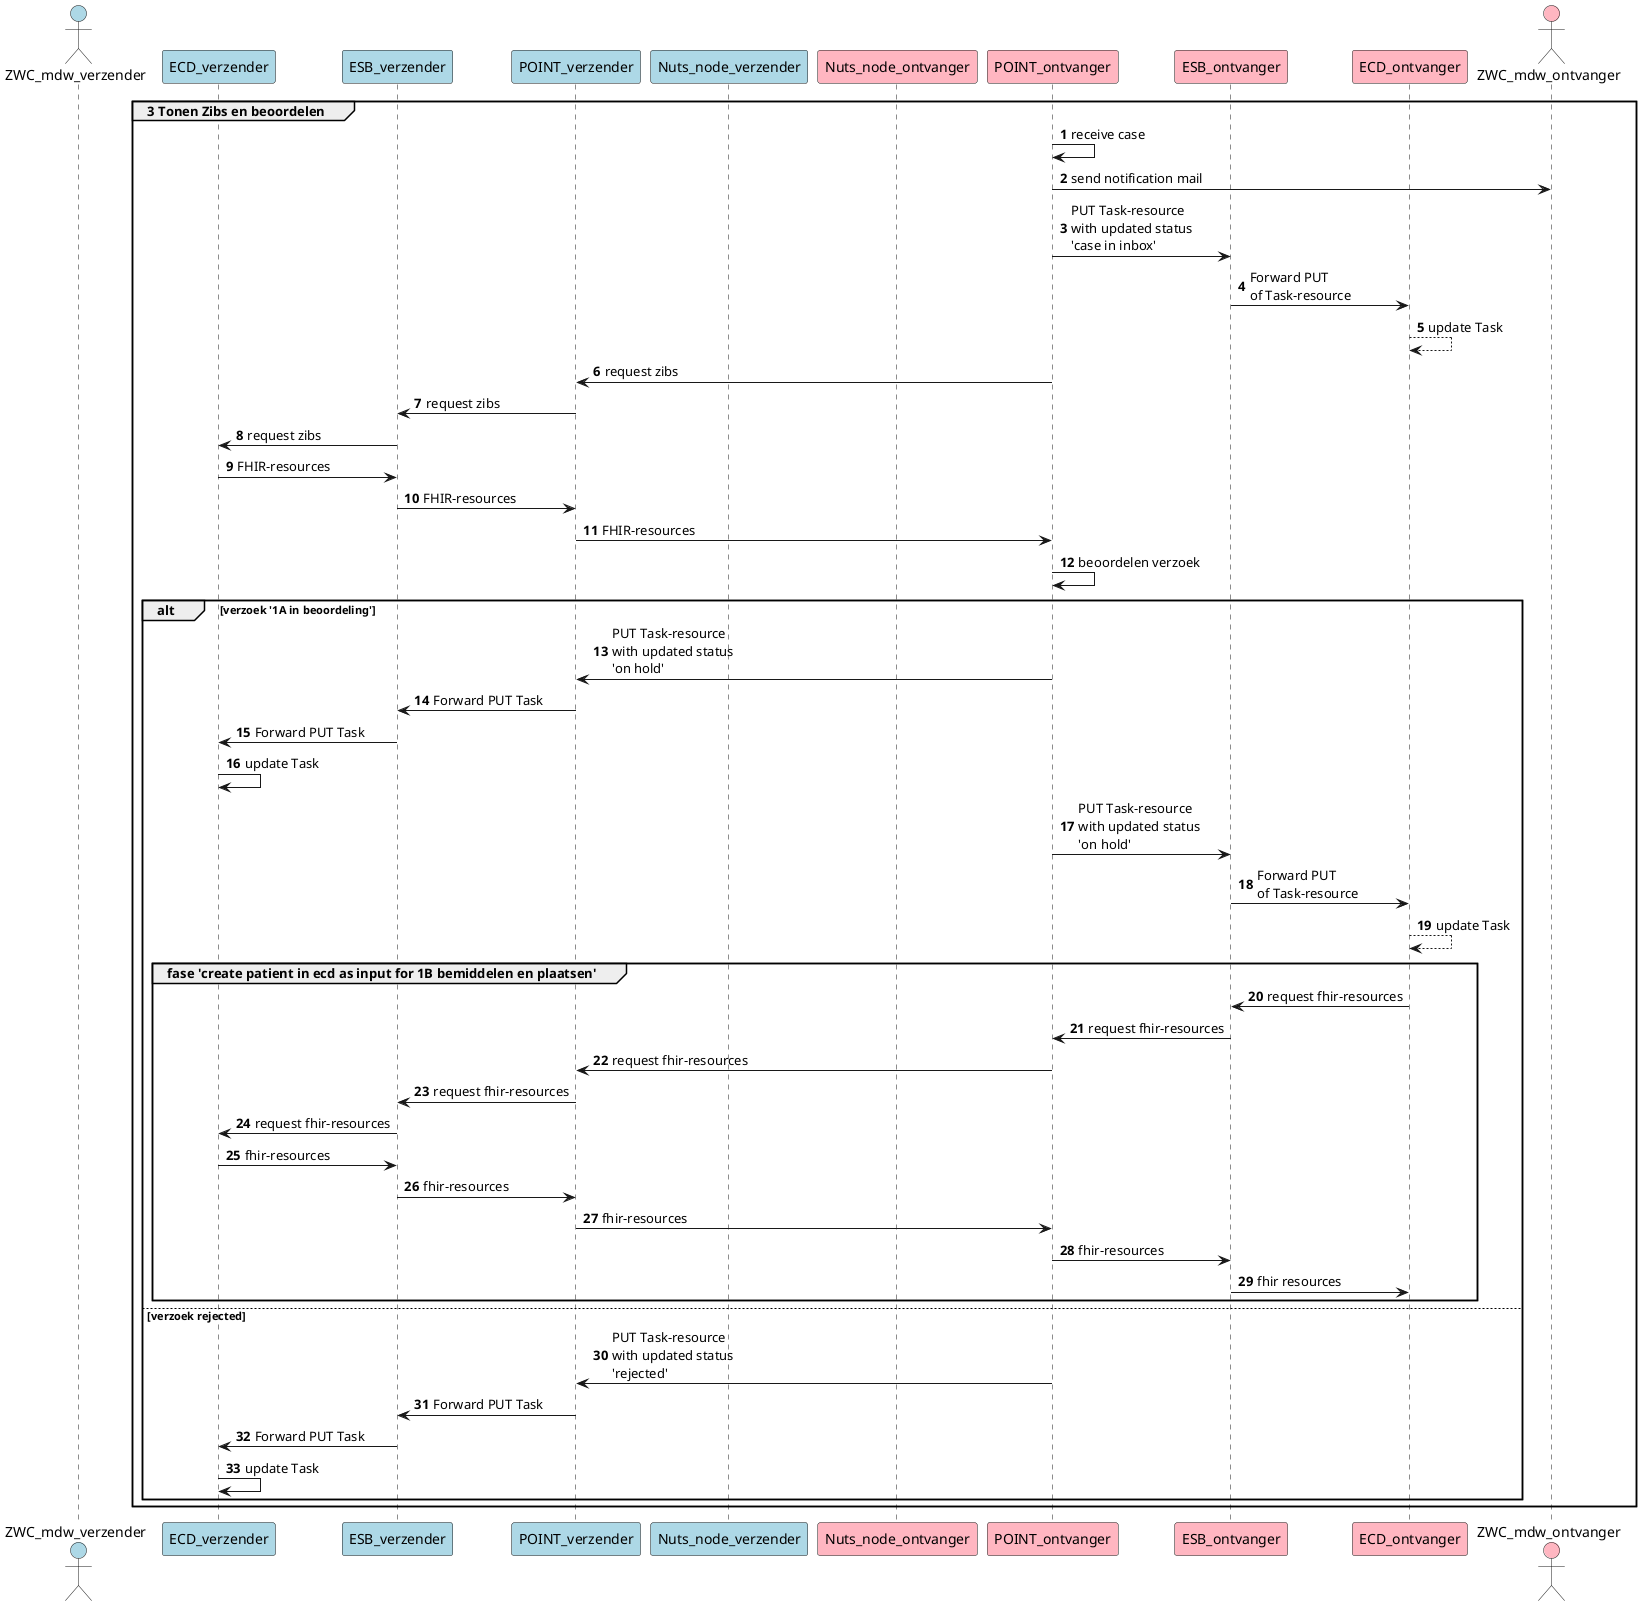 @startuml
actor ZWC_mdw_verzender #lightblue
participant ECD_verzender #lightblue
participant ESB_verzender #lightblue
participant POINT_verzender #lightblue
participant Nuts_node_verzender #lightblue

participant Nuts_node_ontvanger #lightpink
participant POINT_ontvanger #lightpink
participant ESB_ontvanger #lightpink
participant ECD_ontvanger #lightpink
actor ZWC_mdw_ontvanger #lightpink

autonumber

group 3 Tonen Zibs en beoordelen
  POINT_ontvanger -> POINT_ontvanger: receive case
  POINT_ontvanger -> ZWC_mdw_ontvanger: send notification mail
  POINT_ontvanger -> ESB_ontvanger: PUT Task-resource \nwith updated status\n'case in inbox'
  ESB_ontvanger -> ECD_ontvanger: Forward PUT\nof Task-resource
  ECD_ontvanger --> ECD_ontvanger: update Task
  POINT_ontvanger -> POINT_verzender: request zibs
  POINT_verzender -> ESB_verzender: request zibs
  ESB_verzender -> ECD_verzender: request zibs
  ECD_verzender -> ESB_verzender: FHIR-resources
  ESB_verzender -> POINT_verzender: FHIR-resources
  POINT_verzender -> POINT_ontvanger: FHIR-resources
  POINT_ontvanger -> POINT_ontvanger: beoordelen verzoek
  
  alt verzoek '1A in beoordeling'
    POINT_ontvanger -> POINT_verzender: PUT Task-resource \nwith updated status\n'on hold'
    POINT_verzender -> ESB_verzender: Forward PUT Task
    ESB_verzender -> ECD_verzender: Forward PUT Task
    ECD_verzender -> ECD_verzender: update Task
    POINT_ontvanger -> ESB_ontvanger: PUT Task-resource \nwith updated status\n'on hold'
    ESB_ontvanger -> ECD_ontvanger: Forward PUT\nof Task-resource
    ECD_ontvanger --> ECD_ontvanger: update Task
    group fase 'create patient in ecd as input for 1B bemiddelen en plaatsen'
      ECD_ontvanger -> ESB_ontvanger: request fhir-resources
      ESB_ontvanger -> POINT_ontvanger: request fhir-resources
      POINT_ontvanger -> POINT_verzender: request fhir-resources
      POINT_verzender -> ESB_verzender: request fhir-resources
      ESB_verzender -> ECD_verzender: request fhir-resources
      ECD_verzender -> ESB_verzender: fhir-resources
      ESB_verzender -> POINT_verzender: fhir-resources
      POINT_verzender -> POINT_ontvanger: fhir-resources
      POINT_ontvanger -> ESB_ontvanger: fhir-resources
      ESB_ontvanger -> ECD_ontvanger: fhir resources
    end group
  else verzoek rejected
    POINT_ontvanger -> POINT_verzender: PUT Task-resource \nwith updated status\n'rejected'
    POINT_verzender -> ESB_verzender: Forward PUT Task
    ESB_verzender -> ECD_verzender: Forward PUT Task
    ECD_verzender -> ECD_verzender: update Task
  end

end group
@enduml
